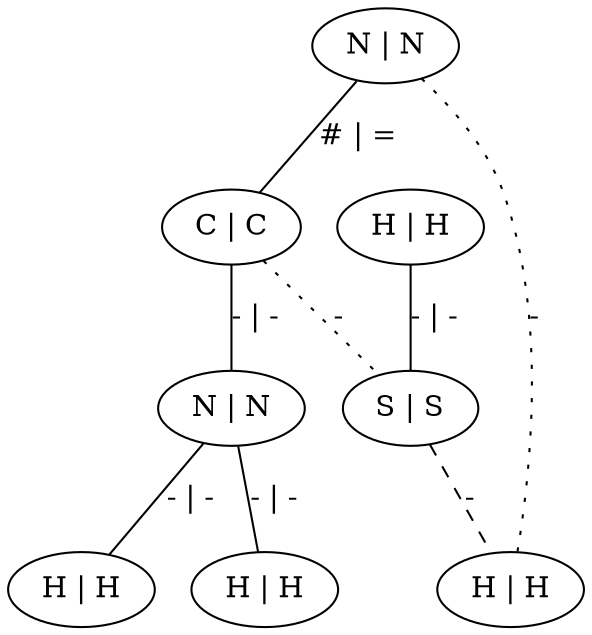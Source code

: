 graph G {
	0 [ label="N | N" ]
	1 [ label="C | C" ]
	2 [ label="N | N" ]
	3 [ label="H | H" ]
	4 [ label="H | H" ]
	5 [ label="H | H" ]
	6 [ label="S | S" ]
	7 [ label="H | H" ]
	0 -- 1 [ label="# | =" ]
	0 -- 7 [ style=dotted label="-" ]
	1 -- 2 [ label="- | -" ]
	1 -- 6 [ style=dotted label="-" ]
	2 -- 3 [ label="- | -" ]
	2 -- 4 [ label="- | -" ]
	5 -- 6 [ label="- | -" ]
	6 -- 7 [ style=dashed label="-" ]
}
